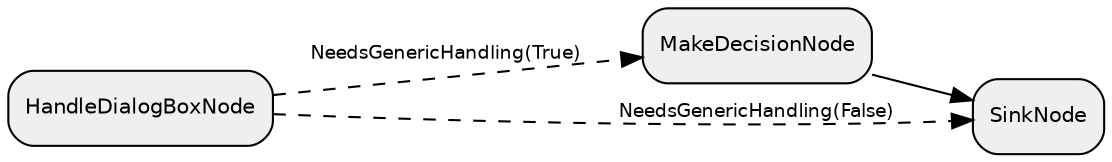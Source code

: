 digraph "subflow_9kpsyC3tkFbxSsoilOoWq" {
  rankdir=LR;
  compound=true;
  node [shape=box, style="rounded,filled", fillcolor="#EFEFEF", fontname="Helvetica", fontsize=10];
  edge [fontname="Helvetica", fontsize=9];
  tBrxC76lRxvFnP0BTrHxE [label="HandleDialogBoxNode"];
  CcVdZfCoRVB9V3WLd9Kl3 [label="MakeDecisionNode"];
  lfwhslzIPTGcHbDqgFucV [label="SinkNode"];
  tBrxC76lRxvFnP0BTrHxE -> CcVdZfCoRVB9V3WLd9Kl3 [style="dashed", label="NeedsGenericHandling(True)"];
  tBrxC76lRxvFnP0BTrHxE -> lfwhslzIPTGcHbDqgFucV [style="dashed", label="NeedsGenericHandling(False)"];
  CcVdZfCoRVB9V3WLd9Kl3 -> lfwhslzIPTGcHbDqgFucV [style="solid"];
}
